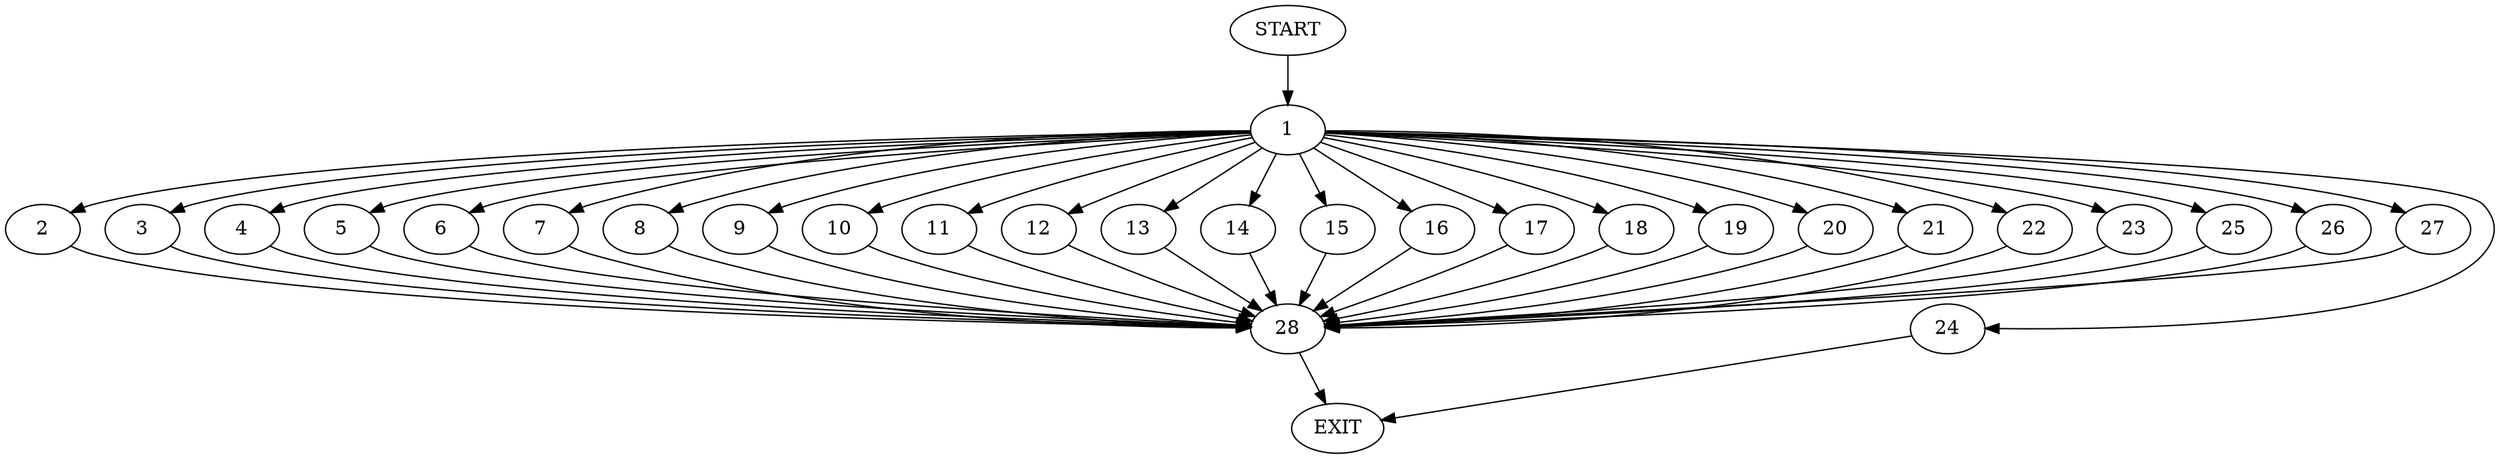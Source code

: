 digraph {
0 [label="START"]
29 [label="EXIT"]
0 -> 1
1 -> 2
1 -> 3
1 -> 4
1 -> 5
1 -> 6
1 -> 7
1 -> 8
1 -> 9
1 -> 10
1 -> 11
1 -> 12
1 -> 13
1 -> 14
1 -> 15
1 -> 16
1 -> 17
1 -> 18
1 -> 19
1 -> 20
1 -> 21
1 -> 22
1 -> 23
1 -> 24
1 -> 25
1 -> 26
1 -> 27
4 -> 28
21 -> 28
18 -> 28
16 -> 28
11 -> 28
10 -> 28
9 -> 28
3 -> 28
6 -> 28
19 -> 28
2 -> 28
8 -> 28
13 -> 28
23 -> 28
27 -> 28
5 -> 28
25 -> 28
15 -> 28
12 -> 28
26 -> 28
7 -> 28
20 -> 28
22 -> 28
14 -> 28
17 -> 28
24 -> 29
28 -> 29
}

